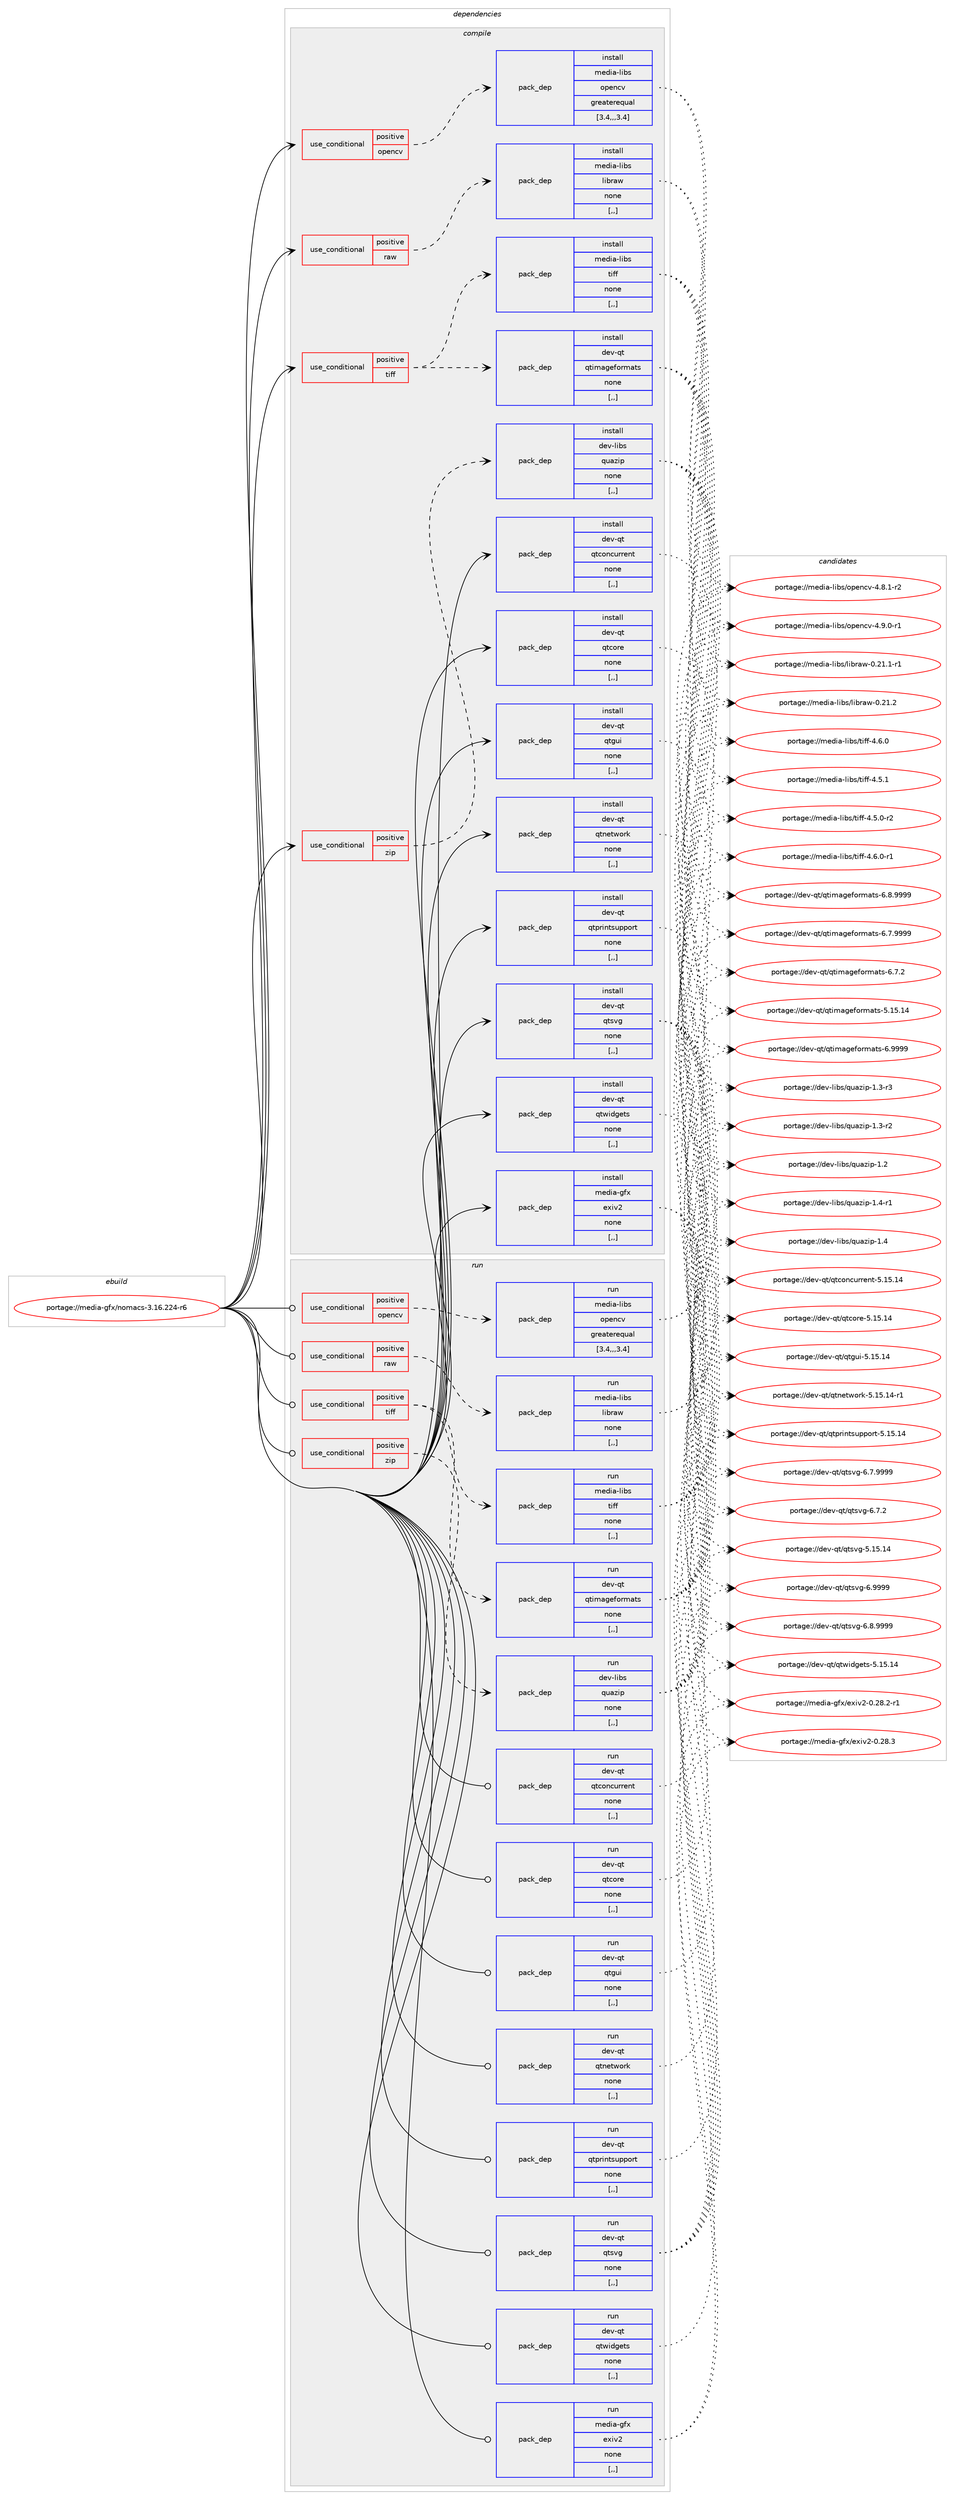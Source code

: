 digraph prolog {

# *************
# Graph options
# *************

newrank=true;
concentrate=true;
compound=true;
graph [rankdir=LR,fontname=Helvetica,fontsize=10,ranksep=1.5];#, ranksep=2.5, nodesep=0.2];
edge  [arrowhead=vee];
node  [fontname=Helvetica,fontsize=10];

# **********
# The ebuild
# **********

subgraph cluster_leftcol {
color=gray;
label=<<i>ebuild</i>>;
id [label="portage://media-gfx/nomacs-3.16.224-r6", color=red, width=4, href="../media-gfx/nomacs-3.16.224-r6.svg"];
}

# ****************
# The dependencies
# ****************

subgraph cluster_midcol {
color=gray;
label=<<i>dependencies</i>>;
subgraph cluster_compile {
fillcolor="#eeeeee";
style=filled;
label=<<i>compile</i>>;
subgraph cond73780 {
dependency292646 [label=<<TABLE BORDER="0" CELLBORDER="1" CELLSPACING="0" CELLPADDING="4"><TR><TD ROWSPAN="3" CELLPADDING="10">use_conditional</TD></TR><TR><TD>positive</TD></TR><TR><TD>opencv</TD></TR></TABLE>>, shape=none, color=red];
subgraph pack216519 {
dependency292647 [label=<<TABLE BORDER="0" CELLBORDER="1" CELLSPACING="0" CELLPADDING="4" WIDTH="220"><TR><TD ROWSPAN="6" CELLPADDING="30">pack_dep</TD></TR><TR><TD WIDTH="110">install</TD></TR><TR><TD>media-libs</TD></TR><TR><TD>opencv</TD></TR><TR><TD>greaterequal</TD></TR><TR><TD>[3.4,,,3.4]</TD></TR></TABLE>>, shape=none, color=blue];
}
dependency292646:e -> dependency292647:w [weight=20,style="dashed",arrowhead="vee"];
}
id:e -> dependency292646:w [weight=20,style="solid",arrowhead="vee"];
subgraph cond73781 {
dependency292648 [label=<<TABLE BORDER="0" CELLBORDER="1" CELLSPACING="0" CELLPADDING="4"><TR><TD ROWSPAN="3" CELLPADDING="10">use_conditional</TD></TR><TR><TD>positive</TD></TR><TR><TD>raw</TD></TR></TABLE>>, shape=none, color=red];
subgraph pack216520 {
dependency292649 [label=<<TABLE BORDER="0" CELLBORDER="1" CELLSPACING="0" CELLPADDING="4" WIDTH="220"><TR><TD ROWSPAN="6" CELLPADDING="30">pack_dep</TD></TR><TR><TD WIDTH="110">install</TD></TR><TR><TD>media-libs</TD></TR><TR><TD>libraw</TD></TR><TR><TD>none</TD></TR><TR><TD>[,,]</TD></TR></TABLE>>, shape=none, color=blue];
}
dependency292648:e -> dependency292649:w [weight=20,style="dashed",arrowhead="vee"];
}
id:e -> dependency292648:w [weight=20,style="solid",arrowhead="vee"];
subgraph cond73782 {
dependency292650 [label=<<TABLE BORDER="0" CELLBORDER="1" CELLSPACING="0" CELLPADDING="4"><TR><TD ROWSPAN="3" CELLPADDING="10">use_conditional</TD></TR><TR><TD>positive</TD></TR><TR><TD>tiff</TD></TR></TABLE>>, shape=none, color=red];
subgraph pack216521 {
dependency292651 [label=<<TABLE BORDER="0" CELLBORDER="1" CELLSPACING="0" CELLPADDING="4" WIDTH="220"><TR><TD ROWSPAN="6" CELLPADDING="30">pack_dep</TD></TR><TR><TD WIDTH="110">install</TD></TR><TR><TD>dev-qt</TD></TR><TR><TD>qtimageformats</TD></TR><TR><TD>none</TD></TR><TR><TD>[,,]</TD></TR></TABLE>>, shape=none, color=blue];
}
dependency292650:e -> dependency292651:w [weight=20,style="dashed",arrowhead="vee"];
subgraph pack216522 {
dependency292652 [label=<<TABLE BORDER="0" CELLBORDER="1" CELLSPACING="0" CELLPADDING="4" WIDTH="220"><TR><TD ROWSPAN="6" CELLPADDING="30">pack_dep</TD></TR><TR><TD WIDTH="110">install</TD></TR><TR><TD>media-libs</TD></TR><TR><TD>tiff</TD></TR><TR><TD>none</TD></TR><TR><TD>[,,]</TD></TR></TABLE>>, shape=none, color=blue];
}
dependency292650:e -> dependency292652:w [weight=20,style="dashed",arrowhead="vee"];
}
id:e -> dependency292650:w [weight=20,style="solid",arrowhead="vee"];
subgraph cond73783 {
dependency292653 [label=<<TABLE BORDER="0" CELLBORDER="1" CELLSPACING="0" CELLPADDING="4"><TR><TD ROWSPAN="3" CELLPADDING="10">use_conditional</TD></TR><TR><TD>positive</TD></TR><TR><TD>zip</TD></TR></TABLE>>, shape=none, color=red];
subgraph pack216523 {
dependency292654 [label=<<TABLE BORDER="0" CELLBORDER="1" CELLSPACING="0" CELLPADDING="4" WIDTH="220"><TR><TD ROWSPAN="6" CELLPADDING="30">pack_dep</TD></TR><TR><TD WIDTH="110">install</TD></TR><TR><TD>dev-libs</TD></TR><TR><TD>quazip</TD></TR><TR><TD>none</TD></TR><TR><TD>[,,]</TD></TR></TABLE>>, shape=none, color=blue];
}
dependency292653:e -> dependency292654:w [weight=20,style="dashed",arrowhead="vee"];
}
id:e -> dependency292653:w [weight=20,style="solid",arrowhead="vee"];
subgraph pack216524 {
dependency292655 [label=<<TABLE BORDER="0" CELLBORDER="1" CELLSPACING="0" CELLPADDING="4" WIDTH="220"><TR><TD ROWSPAN="6" CELLPADDING="30">pack_dep</TD></TR><TR><TD WIDTH="110">install</TD></TR><TR><TD>dev-qt</TD></TR><TR><TD>qtconcurrent</TD></TR><TR><TD>none</TD></TR><TR><TD>[,,]</TD></TR></TABLE>>, shape=none, color=blue];
}
id:e -> dependency292655:w [weight=20,style="solid",arrowhead="vee"];
subgraph pack216525 {
dependency292656 [label=<<TABLE BORDER="0" CELLBORDER="1" CELLSPACING="0" CELLPADDING="4" WIDTH="220"><TR><TD ROWSPAN="6" CELLPADDING="30">pack_dep</TD></TR><TR><TD WIDTH="110">install</TD></TR><TR><TD>dev-qt</TD></TR><TR><TD>qtcore</TD></TR><TR><TD>none</TD></TR><TR><TD>[,,]</TD></TR></TABLE>>, shape=none, color=blue];
}
id:e -> dependency292656:w [weight=20,style="solid",arrowhead="vee"];
subgraph pack216526 {
dependency292657 [label=<<TABLE BORDER="0" CELLBORDER="1" CELLSPACING="0" CELLPADDING="4" WIDTH="220"><TR><TD ROWSPAN="6" CELLPADDING="30">pack_dep</TD></TR><TR><TD WIDTH="110">install</TD></TR><TR><TD>dev-qt</TD></TR><TR><TD>qtgui</TD></TR><TR><TD>none</TD></TR><TR><TD>[,,]</TD></TR></TABLE>>, shape=none, color=blue];
}
id:e -> dependency292657:w [weight=20,style="solid",arrowhead="vee"];
subgraph pack216527 {
dependency292658 [label=<<TABLE BORDER="0" CELLBORDER="1" CELLSPACING="0" CELLPADDING="4" WIDTH="220"><TR><TD ROWSPAN="6" CELLPADDING="30">pack_dep</TD></TR><TR><TD WIDTH="110">install</TD></TR><TR><TD>dev-qt</TD></TR><TR><TD>qtnetwork</TD></TR><TR><TD>none</TD></TR><TR><TD>[,,]</TD></TR></TABLE>>, shape=none, color=blue];
}
id:e -> dependency292658:w [weight=20,style="solid",arrowhead="vee"];
subgraph pack216528 {
dependency292659 [label=<<TABLE BORDER="0" CELLBORDER="1" CELLSPACING="0" CELLPADDING="4" WIDTH="220"><TR><TD ROWSPAN="6" CELLPADDING="30">pack_dep</TD></TR><TR><TD WIDTH="110">install</TD></TR><TR><TD>dev-qt</TD></TR><TR><TD>qtprintsupport</TD></TR><TR><TD>none</TD></TR><TR><TD>[,,]</TD></TR></TABLE>>, shape=none, color=blue];
}
id:e -> dependency292659:w [weight=20,style="solid",arrowhead="vee"];
subgraph pack216529 {
dependency292660 [label=<<TABLE BORDER="0" CELLBORDER="1" CELLSPACING="0" CELLPADDING="4" WIDTH="220"><TR><TD ROWSPAN="6" CELLPADDING="30">pack_dep</TD></TR><TR><TD WIDTH="110">install</TD></TR><TR><TD>dev-qt</TD></TR><TR><TD>qtsvg</TD></TR><TR><TD>none</TD></TR><TR><TD>[,,]</TD></TR></TABLE>>, shape=none, color=blue];
}
id:e -> dependency292660:w [weight=20,style="solid",arrowhead="vee"];
subgraph pack216530 {
dependency292661 [label=<<TABLE BORDER="0" CELLBORDER="1" CELLSPACING="0" CELLPADDING="4" WIDTH="220"><TR><TD ROWSPAN="6" CELLPADDING="30">pack_dep</TD></TR><TR><TD WIDTH="110">install</TD></TR><TR><TD>dev-qt</TD></TR><TR><TD>qtwidgets</TD></TR><TR><TD>none</TD></TR><TR><TD>[,,]</TD></TR></TABLE>>, shape=none, color=blue];
}
id:e -> dependency292661:w [weight=20,style="solid",arrowhead="vee"];
subgraph pack216531 {
dependency292662 [label=<<TABLE BORDER="0" CELLBORDER="1" CELLSPACING="0" CELLPADDING="4" WIDTH="220"><TR><TD ROWSPAN="6" CELLPADDING="30">pack_dep</TD></TR><TR><TD WIDTH="110">install</TD></TR><TR><TD>media-gfx</TD></TR><TR><TD>exiv2</TD></TR><TR><TD>none</TD></TR><TR><TD>[,,]</TD></TR></TABLE>>, shape=none, color=blue];
}
id:e -> dependency292662:w [weight=20,style="solid",arrowhead="vee"];
}
subgraph cluster_compileandrun {
fillcolor="#eeeeee";
style=filled;
label=<<i>compile and run</i>>;
}
subgraph cluster_run {
fillcolor="#eeeeee";
style=filled;
label=<<i>run</i>>;
subgraph cond73784 {
dependency292663 [label=<<TABLE BORDER="0" CELLBORDER="1" CELLSPACING="0" CELLPADDING="4"><TR><TD ROWSPAN="3" CELLPADDING="10">use_conditional</TD></TR><TR><TD>positive</TD></TR><TR><TD>opencv</TD></TR></TABLE>>, shape=none, color=red];
subgraph pack216532 {
dependency292664 [label=<<TABLE BORDER="0" CELLBORDER="1" CELLSPACING="0" CELLPADDING="4" WIDTH="220"><TR><TD ROWSPAN="6" CELLPADDING="30">pack_dep</TD></TR><TR><TD WIDTH="110">run</TD></TR><TR><TD>media-libs</TD></TR><TR><TD>opencv</TD></TR><TR><TD>greaterequal</TD></TR><TR><TD>[3.4,,,3.4]</TD></TR></TABLE>>, shape=none, color=blue];
}
dependency292663:e -> dependency292664:w [weight=20,style="dashed",arrowhead="vee"];
}
id:e -> dependency292663:w [weight=20,style="solid",arrowhead="odot"];
subgraph cond73785 {
dependency292665 [label=<<TABLE BORDER="0" CELLBORDER="1" CELLSPACING="0" CELLPADDING="4"><TR><TD ROWSPAN="3" CELLPADDING="10">use_conditional</TD></TR><TR><TD>positive</TD></TR><TR><TD>raw</TD></TR></TABLE>>, shape=none, color=red];
subgraph pack216533 {
dependency292666 [label=<<TABLE BORDER="0" CELLBORDER="1" CELLSPACING="0" CELLPADDING="4" WIDTH="220"><TR><TD ROWSPAN="6" CELLPADDING="30">pack_dep</TD></TR><TR><TD WIDTH="110">run</TD></TR><TR><TD>media-libs</TD></TR><TR><TD>libraw</TD></TR><TR><TD>none</TD></TR><TR><TD>[,,]</TD></TR></TABLE>>, shape=none, color=blue];
}
dependency292665:e -> dependency292666:w [weight=20,style="dashed",arrowhead="vee"];
}
id:e -> dependency292665:w [weight=20,style="solid",arrowhead="odot"];
subgraph cond73786 {
dependency292667 [label=<<TABLE BORDER="0" CELLBORDER="1" CELLSPACING="0" CELLPADDING="4"><TR><TD ROWSPAN="3" CELLPADDING="10">use_conditional</TD></TR><TR><TD>positive</TD></TR><TR><TD>tiff</TD></TR></TABLE>>, shape=none, color=red];
subgraph pack216534 {
dependency292668 [label=<<TABLE BORDER="0" CELLBORDER="1" CELLSPACING="0" CELLPADDING="4" WIDTH="220"><TR><TD ROWSPAN="6" CELLPADDING="30">pack_dep</TD></TR><TR><TD WIDTH="110">run</TD></TR><TR><TD>dev-qt</TD></TR><TR><TD>qtimageformats</TD></TR><TR><TD>none</TD></TR><TR><TD>[,,]</TD></TR></TABLE>>, shape=none, color=blue];
}
dependency292667:e -> dependency292668:w [weight=20,style="dashed",arrowhead="vee"];
subgraph pack216535 {
dependency292669 [label=<<TABLE BORDER="0" CELLBORDER="1" CELLSPACING="0" CELLPADDING="4" WIDTH="220"><TR><TD ROWSPAN="6" CELLPADDING="30">pack_dep</TD></TR><TR><TD WIDTH="110">run</TD></TR><TR><TD>media-libs</TD></TR><TR><TD>tiff</TD></TR><TR><TD>none</TD></TR><TR><TD>[,,]</TD></TR></TABLE>>, shape=none, color=blue];
}
dependency292667:e -> dependency292669:w [weight=20,style="dashed",arrowhead="vee"];
}
id:e -> dependency292667:w [weight=20,style="solid",arrowhead="odot"];
subgraph cond73787 {
dependency292670 [label=<<TABLE BORDER="0" CELLBORDER="1" CELLSPACING="0" CELLPADDING="4"><TR><TD ROWSPAN="3" CELLPADDING="10">use_conditional</TD></TR><TR><TD>positive</TD></TR><TR><TD>zip</TD></TR></TABLE>>, shape=none, color=red];
subgraph pack216536 {
dependency292671 [label=<<TABLE BORDER="0" CELLBORDER="1" CELLSPACING="0" CELLPADDING="4" WIDTH="220"><TR><TD ROWSPAN="6" CELLPADDING="30">pack_dep</TD></TR><TR><TD WIDTH="110">run</TD></TR><TR><TD>dev-libs</TD></TR><TR><TD>quazip</TD></TR><TR><TD>none</TD></TR><TR><TD>[,,]</TD></TR></TABLE>>, shape=none, color=blue];
}
dependency292670:e -> dependency292671:w [weight=20,style="dashed",arrowhead="vee"];
}
id:e -> dependency292670:w [weight=20,style="solid",arrowhead="odot"];
subgraph pack216537 {
dependency292672 [label=<<TABLE BORDER="0" CELLBORDER="1" CELLSPACING="0" CELLPADDING="4" WIDTH="220"><TR><TD ROWSPAN="6" CELLPADDING="30">pack_dep</TD></TR><TR><TD WIDTH="110">run</TD></TR><TR><TD>dev-qt</TD></TR><TR><TD>qtconcurrent</TD></TR><TR><TD>none</TD></TR><TR><TD>[,,]</TD></TR></TABLE>>, shape=none, color=blue];
}
id:e -> dependency292672:w [weight=20,style="solid",arrowhead="odot"];
subgraph pack216538 {
dependency292673 [label=<<TABLE BORDER="0" CELLBORDER="1" CELLSPACING="0" CELLPADDING="4" WIDTH="220"><TR><TD ROWSPAN="6" CELLPADDING="30">pack_dep</TD></TR><TR><TD WIDTH="110">run</TD></TR><TR><TD>dev-qt</TD></TR><TR><TD>qtcore</TD></TR><TR><TD>none</TD></TR><TR><TD>[,,]</TD></TR></TABLE>>, shape=none, color=blue];
}
id:e -> dependency292673:w [weight=20,style="solid",arrowhead="odot"];
subgraph pack216539 {
dependency292674 [label=<<TABLE BORDER="0" CELLBORDER="1" CELLSPACING="0" CELLPADDING="4" WIDTH="220"><TR><TD ROWSPAN="6" CELLPADDING="30">pack_dep</TD></TR><TR><TD WIDTH="110">run</TD></TR><TR><TD>dev-qt</TD></TR><TR><TD>qtgui</TD></TR><TR><TD>none</TD></TR><TR><TD>[,,]</TD></TR></TABLE>>, shape=none, color=blue];
}
id:e -> dependency292674:w [weight=20,style="solid",arrowhead="odot"];
subgraph pack216540 {
dependency292675 [label=<<TABLE BORDER="0" CELLBORDER="1" CELLSPACING="0" CELLPADDING="4" WIDTH="220"><TR><TD ROWSPAN="6" CELLPADDING="30">pack_dep</TD></TR><TR><TD WIDTH="110">run</TD></TR><TR><TD>dev-qt</TD></TR><TR><TD>qtnetwork</TD></TR><TR><TD>none</TD></TR><TR><TD>[,,]</TD></TR></TABLE>>, shape=none, color=blue];
}
id:e -> dependency292675:w [weight=20,style="solid",arrowhead="odot"];
subgraph pack216541 {
dependency292676 [label=<<TABLE BORDER="0" CELLBORDER="1" CELLSPACING="0" CELLPADDING="4" WIDTH="220"><TR><TD ROWSPAN="6" CELLPADDING="30">pack_dep</TD></TR><TR><TD WIDTH="110">run</TD></TR><TR><TD>dev-qt</TD></TR><TR><TD>qtprintsupport</TD></TR><TR><TD>none</TD></TR><TR><TD>[,,]</TD></TR></TABLE>>, shape=none, color=blue];
}
id:e -> dependency292676:w [weight=20,style="solid",arrowhead="odot"];
subgraph pack216542 {
dependency292677 [label=<<TABLE BORDER="0" CELLBORDER="1" CELLSPACING="0" CELLPADDING="4" WIDTH="220"><TR><TD ROWSPAN="6" CELLPADDING="30">pack_dep</TD></TR><TR><TD WIDTH="110">run</TD></TR><TR><TD>dev-qt</TD></TR><TR><TD>qtsvg</TD></TR><TR><TD>none</TD></TR><TR><TD>[,,]</TD></TR></TABLE>>, shape=none, color=blue];
}
id:e -> dependency292677:w [weight=20,style="solid",arrowhead="odot"];
subgraph pack216543 {
dependency292678 [label=<<TABLE BORDER="0" CELLBORDER="1" CELLSPACING="0" CELLPADDING="4" WIDTH="220"><TR><TD ROWSPAN="6" CELLPADDING="30">pack_dep</TD></TR><TR><TD WIDTH="110">run</TD></TR><TR><TD>dev-qt</TD></TR><TR><TD>qtwidgets</TD></TR><TR><TD>none</TD></TR><TR><TD>[,,]</TD></TR></TABLE>>, shape=none, color=blue];
}
id:e -> dependency292678:w [weight=20,style="solid",arrowhead="odot"];
subgraph pack216544 {
dependency292679 [label=<<TABLE BORDER="0" CELLBORDER="1" CELLSPACING="0" CELLPADDING="4" WIDTH="220"><TR><TD ROWSPAN="6" CELLPADDING="30">pack_dep</TD></TR><TR><TD WIDTH="110">run</TD></TR><TR><TD>media-gfx</TD></TR><TR><TD>exiv2</TD></TR><TR><TD>none</TD></TR><TR><TD>[,,]</TD></TR></TABLE>>, shape=none, color=blue];
}
id:e -> dependency292679:w [weight=20,style="solid",arrowhead="odot"];
}
}

# **************
# The candidates
# **************

subgraph cluster_choices {
rank=same;
color=gray;
label=<<i>candidates</i>>;

subgraph choice216519 {
color=black;
nodesep=1;
choice10910110010597451081059811547111112101110991184552465746484511449 [label="portage://media-libs/opencv-4.9.0-r1", color=red, width=4,href="../media-libs/opencv-4.9.0-r1.svg"];
choice10910110010597451081059811547111112101110991184552465646494511450 [label="portage://media-libs/opencv-4.8.1-r2", color=red, width=4,href="../media-libs/opencv-4.8.1-r2.svg"];
dependency292647:e -> choice10910110010597451081059811547111112101110991184552465746484511449:w [style=dotted,weight="100"];
dependency292647:e -> choice10910110010597451081059811547111112101110991184552465646494511450:w [style=dotted,weight="100"];
}
subgraph choice216520 {
color=black;
nodesep=1;
choice10910110010597451081059811547108105981149711945484650494650 [label="portage://media-libs/libraw-0.21.2", color=red, width=4,href="../media-libs/libraw-0.21.2.svg"];
choice109101100105974510810598115471081059811497119454846504946494511449 [label="portage://media-libs/libraw-0.21.1-r1", color=red, width=4,href="../media-libs/libraw-0.21.1-r1.svg"];
dependency292649:e -> choice10910110010597451081059811547108105981149711945484650494650:w [style=dotted,weight="100"];
dependency292649:e -> choice109101100105974510810598115471081059811497119454846504946494511449:w [style=dotted,weight="100"];
}
subgraph choice216521 {
color=black;
nodesep=1;
choice1001011184511311647113116105109971031011021111141099711611545544657575757 [label="portage://dev-qt/qtimageformats-6.9999", color=red, width=4,href="../dev-qt/qtimageformats-6.9999.svg"];
choice10010111845113116471131161051099710310110211111410997116115455446564657575757 [label="portage://dev-qt/qtimageformats-6.8.9999", color=red, width=4,href="../dev-qt/qtimageformats-6.8.9999.svg"];
choice10010111845113116471131161051099710310110211111410997116115455446554657575757 [label="portage://dev-qt/qtimageformats-6.7.9999", color=red, width=4,href="../dev-qt/qtimageformats-6.7.9999.svg"];
choice10010111845113116471131161051099710310110211111410997116115455446554650 [label="portage://dev-qt/qtimageformats-6.7.2", color=red, width=4,href="../dev-qt/qtimageformats-6.7.2.svg"];
choice100101118451131164711311610510997103101102111114109971161154553464953464952 [label="portage://dev-qt/qtimageformats-5.15.14", color=red, width=4,href="../dev-qt/qtimageformats-5.15.14.svg"];
dependency292651:e -> choice1001011184511311647113116105109971031011021111141099711611545544657575757:w [style=dotted,weight="100"];
dependency292651:e -> choice10010111845113116471131161051099710310110211111410997116115455446564657575757:w [style=dotted,weight="100"];
dependency292651:e -> choice10010111845113116471131161051099710310110211111410997116115455446554657575757:w [style=dotted,weight="100"];
dependency292651:e -> choice10010111845113116471131161051099710310110211111410997116115455446554650:w [style=dotted,weight="100"];
dependency292651:e -> choice100101118451131164711311610510997103101102111114109971161154553464953464952:w [style=dotted,weight="100"];
}
subgraph choice216522 {
color=black;
nodesep=1;
choice109101100105974510810598115471161051021024552465446484511449 [label="portage://media-libs/tiff-4.6.0-r1", color=red, width=4,href="../media-libs/tiff-4.6.0-r1.svg"];
choice10910110010597451081059811547116105102102455246544648 [label="portage://media-libs/tiff-4.6.0", color=red, width=4,href="../media-libs/tiff-4.6.0.svg"];
choice10910110010597451081059811547116105102102455246534649 [label="portage://media-libs/tiff-4.5.1", color=red, width=4,href="../media-libs/tiff-4.5.1.svg"];
choice109101100105974510810598115471161051021024552465346484511450 [label="portage://media-libs/tiff-4.5.0-r2", color=red, width=4,href="../media-libs/tiff-4.5.0-r2.svg"];
dependency292652:e -> choice109101100105974510810598115471161051021024552465446484511449:w [style=dotted,weight="100"];
dependency292652:e -> choice10910110010597451081059811547116105102102455246544648:w [style=dotted,weight="100"];
dependency292652:e -> choice10910110010597451081059811547116105102102455246534649:w [style=dotted,weight="100"];
dependency292652:e -> choice109101100105974510810598115471161051021024552465346484511450:w [style=dotted,weight="100"];
}
subgraph choice216523 {
color=black;
nodesep=1;
choice10010111845108105981154711311797122105112454946524511449 [label="portage://dev-libs/quazip-1.4-r1", color=red, width=4,href="../dev-libs/quazip-1.4-r1.svg"];
choice1001011184510810598115471131179712210511245494652 [label="portage://dev-libs/quazip-1.4", color=red, width=4,href="../dev-libs/quazip-1.4.svg"];
choice10010111845108105981154711311797122105112454946514511451 [label="portage://dev-libs/quazip-1.3-r3", color=red, width=4,href="../dev-libs/quazip-1.3-r3.svg"];
choice10010111845108105981154711311797122105112454946514511450 [label="portage://dev-libs/quazip-1.3-r2", color=red, width=4,href="../dev-libs/quazip-1.3-r2.svg"];
choice1001011184510810598115471131179712210511245494650 [label="portage://dev-libs/quazip-1.2", color=red, width=4,href="../dev-libs/quazip-1.2.svg"];
dependency292654:e -> choice10010111845108105981154711311797122105112454946524511449:w [style=dotted,weight="100"];
dependency292654:e -> choice1001011184510810598115471131179712210511245494652:w [style=dotted,weight="100"];
dependency292654:e -> choice10010111845108105981154711311797122105112454946514511451:w [style=dotted,weight="100"];
dependency292654:e -> choice10010111845108105981154711311797122105112454946514511450:w [style=dotted,weight="100"];
dependency292654:e -> choice1001011184510810598115471131179712210511245494650:w [style=dotted,weight="100"];
}
subgraph choice216524 {
color=black;
nodesep=1;
choice100101118451131164711311699111110991171141141011101164553464953464952 [label="portage://dev-qt/qtconcurrent-5.15.14", color=red, width=4,href="../dev-qt/qtconcurrent-5.15.14.svg"];
dependency292655:e -> choice100101118451131164711311699111110991171141141011101164553464953464952:w [style=dotted,weight="100"];
}
subgraph choice216525 {
color=black;
nodesep=1;
choice1001011184511311647113116991111141014553464953464952 [label="portage://dev-qt/qtcore-5.15.14", color=red, width=4,href="../dev-qt/qtcore-5.15.14.svg"];
dependency292656:e -> choice1001011184511311647113116991111141014553464953464952:w [style=dotted,weight="100"];
}
subgraph choice216526 {
color=black;
nodesep=1;
choice10010111845113116471131161031171054553464953464952 [label="portage://dev-qt/qtgui-5.15.14", color=red, width=4,href="../dev-qt/qtgui-5.15.14.svg"];
dependency292657:e -> choice10010111845113116471131161031171054553464953464952:w [style=dotted,weight="100"];
}
subgraph choice216527 {
color=black;
nodesep=1;
choice100101118451131164711311611010111611911111410745534649534649524511449 [label="portage://dev-qt/qtnetwork-5.15.14-r1", color=red, width=4,href="../dev-qt/qtnetwork-5.15.14-r1.svg"];
dependency292658:e -> choice100101118451131164711311611010111611911111410745534649534649524511449:w [style=dotted,weight="100"];
}
subgraph choice216528 {
color=black;
nodesep=1;
choice10010111845113116471131161121141051101161151171121121111141164553464953464952 [label="portage://dev-qt/qtprintsupport-5.15.14", color=red, width=4,href="../dev-qt/qtprintsupport-5.15.14.svg"];
dependency292659:e -> choice10010111845113116471131161121141051101161151171121121111141164553464953464952:w [style=dotted,weight="100"];
}
subgraph choice216529 {
color=black;
nodesep=1;
choice100101118451131164711311611511810345544657575757 [label="portage://dev-qt/qtsvg-6.9999", color=red, width=4,href="../dev-qt/qtsvg-6.9999.svg"];
choice1001011184511311647113116115118103455446564657575757 [label="portage://dev-qt/qtsvg-6.8.9999", color=red, width=4,href="../dev-qt/qtsvg-6.8.9999.svg"];
choice1001011184511311647113116115118103455446554657575757 [label="portage://dev-qt/qtsvg-6.7.9999", color=red, width=4,href="../dev-qt/qtsvg-6.7.9999.svg"];
choice1001011184511311647113116115118103455446554650 [label="portage://dev-qt/qtsvg-6.7.2", color=red, width=4,href="../dev-qt/qtsvg-6.7.2.svg"];
choice10010111845113116471131161151181034553464953464952 [label="portage://dev-qt/qtsvg-5.15.14", color=red, width=4,href="../dev-qt/qtsvg-5.15.14.svg"];
dependency292660:e -> choice100101118451131164711311611511810345544657575757:w [style=dotted,weight="100"];
dependency292660:e -> choice1001011184511311647113116115118103455446564657575757:w [style=dotted,weight="100"];
dependency292660:e -> choice1001011184511311647113116115118103455446554657575757:w [style=dotted,weight="100"];
dependency292660:e -> choice1001011184511311647113116115118103455446554650:w [style=dotted,weight="100"];
dependency292660:e -> choice10010111845113116471131161151181034553464953464952:w [style=dotted,weight="100"];
}
subgraph choice216530 {
color=black;
nodesep=1;
choice10010111845113116471131161191051001031011161154553464953464952 [label="portage://dev-qt/qtwidgets-5.15.14", color=red, width=4,href="../dev-qt/qtwidgets-5.15.14.svg"];
dependency292661:e -> choice10010111845113116471131161191051001031011161154553464953464952:w [style=dotted,weight="100"];
}
subgraph choice216531 {
color=black;
nodesep=1;
choice1091011001059745103102120471011201051185045484650564651 [label="portage://media-gfx/exiv2-0.28.3", color=red, width=4,href="../media-gfx/exiv2-0.28.3.svg"];
choice10910110010597451031021204710112010511850454846505646504511449 [label="portage://media-gfx/exiv2-0.28.2-r1", color=red, width=4,href="../media-gfx/exiv2-0.28.2-r1.svg"];
dependency292662:e -> choice1091011001059745103102120471011201051185045484650564651:w [style=dotted,weight="100"];
dependency292662:e -> choice10910110010597451031021204710112010511850454846505646504511449:w [style=dotted,weight="100"];
}
subgraph choice216532 {
color=black;
nodesep=1;
choice10910110010597451081059811547111112101110991184552465746484511449 [label="portage://media-libs/opencv-4.9.0-r1", color=red, width=4,href="../media-libs/opencv-4.9.0-r1.svg"];
choice10910110010597451081059811547111112101110991184552465646494511450 [label="portage://media-libs/opencv-4.8.1-r2", color=red, width=4,href="../media-libs/opencv-4.8.1-r2.svg"];
dependency292664:e -> choice10910110010597451081059811547111112101110991184552465746484511449:w [style=dotted,weight="100"];
dependency292664:e -> choice10910110010597451081059811547111112101110991184552465646494511450:w [style=dotted,weight="100"];
}
subgraph choice216533 {
color=black;
nodesep=1;
choice10910110010597451081059811547108105981149711945484650494650 [label="portage://media-libs/libraw-0.21.2", color=red, width=4,href="../media-libs/libraw-0.21.2.svg"];
choice109101100105974510810598115471081059811497119454846504946494511449 [label="portage://media-libs/libraw-0.21.1-r1", color=red, width=4,href="../media-libs/libraw-0.21.1-r1.svg"];
dependency292666:e -> choice10910110010597451081059811547108105981149711945484650494650:w [style=dotted,weight="100"];
dependency292666:e -> choice109101100105974510810598115471081059811497119454846504946494511449:w [style=dotted,weight="100"];
}
subgraph choice216534 {
color=black;
nodesep=1;
choice1001011184511311647113116105109971031011021111141099711611545544657575757 [label="portage://dev-qt/qtimageformats-6.9999", color=red, width=4,href="../dev-qt/qtimageformats-6.9999.svg"];
choice10010111845113116471131161051099710310110211111410997116115455446564657575757 [label="portage://dev-qt/qtimageformats-6.8.9999", color=red, width=4,href="../dev-qt/qtimageformats-6.8.9999.svg"];
choice10010111845113116471131161051099710310110211111410997116115455446554657575757 [label="portage://dev-qt/qtimageformats-6.7.9999", color=red, width=4,href="../dev-qt/qtimageformats-6.7.9999.svg"];
choice10010111845113116471131161051099710310110211111410997116115455446554650 [label="portage://dev-qt/qtimageformats-6.7.2", color=red, width=4,href="../dev-qt/qtimageformats-6.7.2.svg"];
choice100101118451131164711311610510997103101102111114109971161154553464953464952 [label="portage://dev-qt/qtimageformats-5.15.14", color=red, width=4,href="../dev-qt/qtimageformats-5.15.14.svg"];
dependency292668:e -> choice1001011184511311647113116105109971031011021111141099711611545544657575757:w [style=dotted,weight="100"];
dependency292668:e -> choice10010111845113116471131161051099710310110211111410997116115455446564657575757:w [style=dotted,weight="100"];
dependency292668:e -> choice10010111845113116471131161051099710310110211111410997116115455446554657575757:w [style=dotted,weight="100"];
dependency292668:e -> choice10010111845113116471131161051099710310110211111410997116115455446554650:w [style=dotted,weight="100"];
dependency292668:e -> choice100101118451131164711311610510997103101102111114109971161154553464953464952:w [style=dotted,weight="100"];
}
subgraph choice216535 {
color=black;
nodesep=1;
choice109101100105974510810598115471161051021024552465446484511449 [label="portage://media-libs/tiff-4.6.0-r1", color=red, width=4,href="../media-libs/tiff-4.6.0-r1.svg"];
choice10910110010597451081059811547116105102102455246544648 [label="portage://media-libs/tiff-4.6.0", color=red, width=4,href="../media-libs/tiff-4.6.0.svg"];
choice10910110010597451081059811547116105102102455246534649 [label="portage://media-libs/tiff-4.5.1", color=red, width=4,href="../media-libs/tiff-4.5.1.svg"];
choice109101100105974510810598115471161051021024552465346484511450 [label="portage://media-libs/tiff-4.5.0-r2", color=red, width=4,href="../media-libs/tiff-4.5.0-r2.svg"];
dependency292669:e -> choice109101100105974510810598115471161051021024552465446484511449:w [style=dotted,weight="100"];
dependency292669:e -> choice10910110010597451081059811547116105102102455246544648:w [style=dotted,weight="100"];
dependency292669:e -> choice10910110010597451081059811547116105102102455246534649:w [style=dotted,weight="100"];
dependency292669:e -> choice109101100105974510810598115471161051021024552465346484511450:w [style=dotted,weight="100"];
}
subgraph choice216536 {
color=black;
nodesep=1;
choice10010111845108105981154711311797122105112454946524511449 [label="portage://dev-libs/quazip-1.4-r1", color=red, width=4,href="../dev-libs/quazip-1.4-r1.svg"];
choice1001011184510810598115471131179712210511245494652 [label="portage://dev-libs/quazip-1.4", color=red, width=4,href="../dev-libs/quazip-1.4.svg"];
choice10010111845108105981154711311797122105112454946514511451 [label="portage://dev-libs/quazip-1.3-r3", color=red, width=4,href="../dev-libs/quazip-1.3-r3.svg"];
choice10010111845108105981154711311797122105112454946514511450 [label="portage://dev-libs/quazip-1.3-r2", color=red, width=4,href="../dev-libs/quazip-1.3-r2.svg"];
choice1001011184510810598115471131179712210511245494650 [label="portage://dev-libs/quazip-1.2", color=red, width=4,href="../dev-libs/quazip-1.2.svg"];
dependency292671:e -> choice10010111845108105981154711311797122105112454946524511449:w [style=dotted,weight="100"];
dependency292671:e -> choice1001011184510810598115471131179712210511245494652:w [style=dotted,weight="100"];
dependency292671:e -> choice10010111845108105981154711311797122105112454946514511451:w [style=dotted,weight="100"];
dependency292671:e -> choice10010111845108105981154711311797122105112454946514511450:w [style=dotted,weight="100"];
dependency292671:e -> choice1001011184510810598115471131179712210511245494650:w [style=dotted,weight="100"];
}
subgraph choice216537 {
color=black;
nodesep=1;
choice100101118451131164711311699111110991171141141011101164553464953464952 [label="portage://dev-qt/qtconcurrent-5.15.14", color=red, width=4,href="../dev-qt/qtconcurrent-5.15.14.svg"];
dependency292672:e -> choice100101118451131164711311699111110991171141141011101164553464953464952:w [style=dotted,weight="100"];
}
subgraph choice216538 {
color=black;
nodesep=1;
choice1001011184511311647113116991111141014553464953464952 [label="portage://dev-qt/qtcore-5.15.14", color=red, width=4,href="../dev-qt/qtcore-5.15.14.svg"];
dependency292673:e -> choice1001011184511311647113116991111141014553464953464952:w [style=dotted,weight="100"];
}
subgraph choice216539 {
color=black;
nodesep=1;
choice10010111845113116471131161031171054553464953464952 [label="portage://dev-qt/qtgui-5.15.14", color=red, width=4,href="../dev-qt/qtgui-5.15.14.svg"];
dependency292674:e -> choice10010111845113116471131161031171054553464953464952:w [style=dotted,weight="100"];
}
subgraph choice216540 {
color=black;
nodesep=1;
choice100101118451131164711311611010111611911111410745534649534649524511449 [label="portage://dev-qt/qtnetwork-5.15.14-r1", color=red, width=4,href="../dev-qt/qtnetwork-5.15.14-r1.svg"];
dependency292675:e -> choice100101118451131164711311611010111611911111410745534649534649524511449:w [style=dotted,weight="100"];
}
subgraph choice216541 {
color=black;
nodesep=1;
choice10010111845113116471131161121141051101161151171121121111141164553464953464952 [label="portage://dev-qt/qtprintsupport-5.15.14", color=red, width=4,href="../dev-qt/qtprintsupport-5.15.14.svg"];
dependency292676:e -> choice10010111845113116471131161121141051101161151171121121111141164553464953464952:w [style=dotted,weight="100"];
}
subgraph choice216542 {
color=black;
nodesep=1;
choice100101118451131164711311611511810345544657575757 [label="portage://dev-qt/qtsvg-6.9999", color=red, width=4,href="../dev-qt/qtsvg-6.9999.svg"];
choice1001011184511311647113116115118103455446564657575757 [label="portage://dev-qt/qtsvg-6.8.9999", color=red, width=4,href="../dev-qt/qtsvg-6.8.9999.svg"];
choice1001011184511311647113116115118103455446554657575757 [label="portage://dev-qt/qtsvg-6.7.9999", color=red, width=4,href="../dev-qt/qtsvg-6.7.9999.svg"];
choice1001011184511311647113116115118103455446554650 [label="portage://dev-qt/qtsvg-6.7.2", color=red, width=4,href="../dev-qt/qtsvg-6.7.2.svg"];
choice10010111845113116471131161151181034553464953464952 [label="portage://dev-qt/qtsvg-5.15.14", color=red, width=4,href="../dev-qt/qtsvg-5.15.14.svg"];
dependency292677:e -> choice100101118451131164711311611511810345544657575757:w [style=dotted,weight="100"];
dependency292677:e -> choice1001011184511311647113116115118103455446564657575757:w [style=dotted,weight="100"];
dependency292677:e -> choice1001011184511311647113116115118103455446554657575757:w [style=dotted,weight="100"];
dependency292677:e -> choice1001011184511311647113116115118103455446554650:w [style=dotted,weight="100"];
dependency292677:e -> choice10010111845113116471131161151181034553464953464952:w [style=dotted,weight="100"];
}
subgraph choice216543 {
color=black;
nodesep=1;
choice10010111845113116471131161191051001031011161154553464953464952 [label="portage://dev-qt/qtwidgets-5.15.14", color=red, width=4,href="../dev-qt/qtwidgets-5.15.14.svg"];
dependency292678:e -> choice10010111845113116471131161191051001031011161154553464953464952:w [style=dotted,weight="100"];
}
subgraph choice216544 {
color=black;
nodesep=1;
choice1091011001059745103102120471011201051185045484650564651 [label="portage://media-gfx/exiv2-0.28.3", color=red, width=4,href="../media-gfx/exiv2-0.28.3.svg"];
choice10910110010597451031021204710112010511850454846505646504511449 [label="portage://media-gfx/exiv2-0.28.2-r1", color=red, width=4,href="../media-gfx/exiv2-0.28.2-r1.svg"];
dependency292679:e -> choice1091011001059745103102120471011201051185045484650564651:w [style=dotted,weight="100"];
dependency292679:e -> choice10910110010597451031021204710112010511850454846505646504511449:w [style=dotted,weight="100"];
}
}

}
